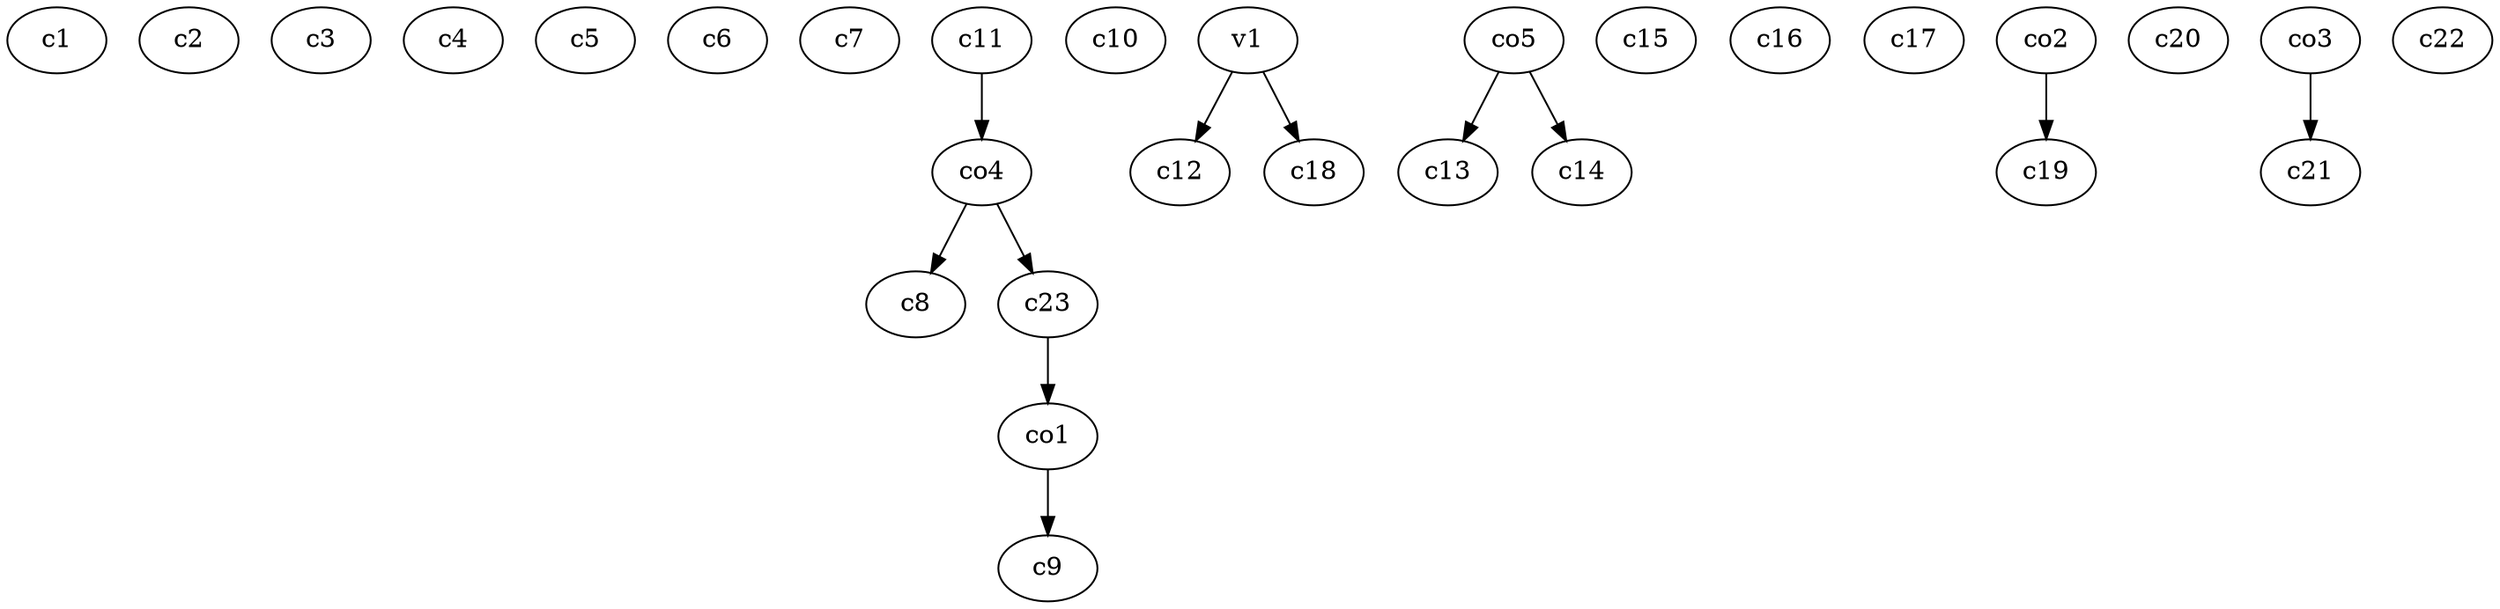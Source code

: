 strict digraph  {
c1;
c2;
c3;
c4;
c5;
c6;
c7;
c8;
c9;
c10;
c11;
c12;
c13;
c14;
c15;
c16;
c17;
c18;
c19;
c20;
c21;
c22;
c23;
v1;
co1;
co2;
co3;
co4;
co5;
c11 -> co4  [weight=1];
c23 -> co1  [weight=1];
v1 -> c12  [weight=1];
v1 -> c18  [weight=1];
co1 -> c9  [weight=1];
co2 -> c19  [weight=1];
co3 -> c21  [weight=1];
co4 -> c23  [weight=1];
co4 -> c8  [weight=1];
co5 -> c14  [weight=1];
co5 -> c13  [weight=1];
}
